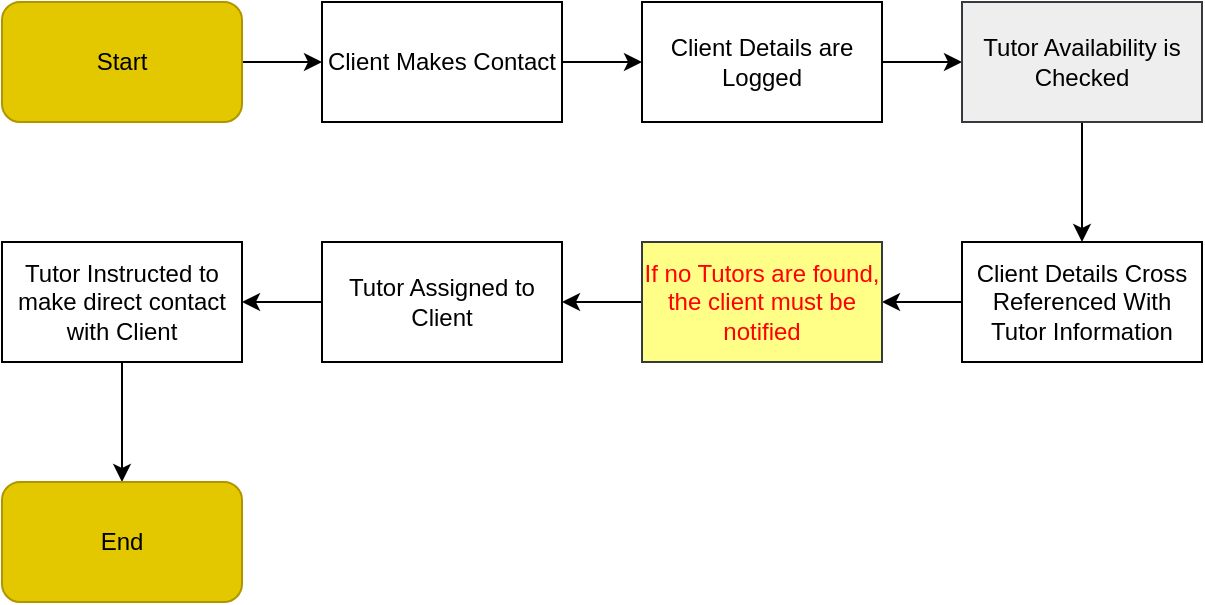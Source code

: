 <mxfile version="19.0.0" type="github">
  <diagram id="byE5E0A04Xue2wiaKyCQ" name="Page-1">
    <mxGraphModel dx="1038" dy="579" grid="1" gridSize="10" guides="1" tooltips="1" connect="1" arrows="1" fold="1" page="1" pageScale="1" pageWidth="850" pageHeight="1100" math="0" shadow="0">
      <root>
        <mxCell id="0" />
        <mxCell id="1" parent="0" />
        <mxCell id="J07iRta3Ubn2i2twDVl_-11" style="edgeStyle=orthogonalEdgeStyle;rounded=0;orthogonalLoop=1;jettySize=auto;html=1;exitX=1;exitY=0.5;exitDx=0;exitDy=0;entryX=0;entryY=0.5;entryDx=0;entryDy=0;fontColor=#000000;" edge="1" parent="1" source="J07iRta3Ubn2i2twDVl_-1" target="J07iRta3Ubn2i2twDVl_-2">
          <mxGeometry relative="1" as="geometry" />
        </mxCell>
        <mxCell id="J07iRta3Ubn2i2twDVl_-1" value="Start" style="rounded=1;whiteSpace=wrap;html=1;fillColor=#e3c800;fontColor=#000000;strokeColor=#B09500;" vertex="1" parent="1">
          <mxGeometry x="160" y="40" width="120" height="60" as="geometry" />
        </mxCell>
        <mxCell id="J07iRta3Ubn2i2twDVl_-12" style="edgeStyle=orthogonalEdgeStyle;rounded=0;orthogonalLoop=1;jettySize=auto;html=1;exitX=1;exitY=0.5;exitDx=0;exitDy=0;entryX=0;entryY=0.5;entryDx=0;entryDy=0;fontColor=#000000;" edge="1" parent="1" source="J07iRta3Ubn2i2twDVl_-2" target="J07iRta3Ubn2i2twDVl_-3">
          <mxGeometry relative="1" as="geometry" />
        </mxCell>
        <mxCell id="J07iRta3Ubn2i2twDVl_-2" value="Client Makes Contact" style="rounded=0;whiteSpace=wrap;html=1;" vertex="1" parent="1">
          <mxGeometry x="320" y="40" width="120" height="60" as="geometry" />
        </mxCell>
        <mxCell id="J07iRta3Ubn2i2twDVl_-13" style="edgeStyle=orthogonalEdgeStyle;rounded=0;orthogonalLoop=1;jettySize=auto;html=1;exitX=1;exitY=0.5;exitDx=0;exitDy=0;fontColor=#000000;" edge="1" parent="1" source="J07iRta3Ubn2i2twDVl_-3" target="J07iRta3Ubn2i2twDVl_-4">
          <mxGeometry relative="1" as="geometry" />
        </mxCell>
        <mxCell id="J07iRta3Ubn2i2twDVl_-3" value="Client Details are Logged" style="rounded=0;whiteSpace=wrap;html=1;" vertex="1" parent="1">
          <mxGeometry x="480" y="40" width="120" height="60" as="geometry" />
        </mxCell>
        <mxCell id="J07iRta3Ubn2i2twDVl_-14" style="edgeStyle=orthogonalEdgeStyle;rounded=0;orthogonalLoop=1;jettySize=auto;html=1;exitX=0.5;exitY=1;exitDx=0;exitDy=0;entryX=0.5;entryY=0;entryDx=0;entryDy=0;fontColor=#000000;" edge="1" parent="1" source="J07iRta3Ubn2i2twDVl_-4" target="J07iRta3Ubn2i2twDVl_-5">
          <mxGeometry relative="1" as="geometry" />
        </mxCell>
        <mxCell id="J07iRta3Ubn2i2twDVl_-4" value="Tutor Availability is Checked" style="rounded=0;whiteSpace=wrap;html=1;fillColor=#eeeeee;strokeColor=#36393d;" vertex="1" parent="1">
          <mxGeometry x="640" y="40" width="120" height="60" as="geometry" />
        </mxCell>
        <mxCell id="J07iRta3Ubn2i2twDVl_-15" style="edgeStyle=orthogonalEdgeStyle;rounded=0;orthogonalLoop=1;jettySize=auto;html=1;exitX=0;exitY=0.5;exitDx=0;exitDy=0;entryX=1;entryY=0.5;entryDx=0;entryDy=0;fontColor=#000000;" edge="1" parent="1" source="J07iRta3Ubn2i2twDVl_-5" target="J07iRta3Ubn2i2twDVl_-6">
          <mxGeometry relative="1" as="geometry" />
        </mxCell>
        <mxCell id="J07iRta3Ubn2i2twDVl_-5" value="Client Details Cross Referenced With Tutor Information" style="rounded=0;whiteSpace=wrap;html=1;" vertex="1" parent="1">
          <mxGeometry x="640" y="160" width="120" height="60" as="geometry" />
        </mxCell>
        <mxCell id="J07iRta3Ubn2i2twDVl_-16" style="edgeStyle=orthogonalEdgeStyle;rounded=0;orthogonalLoop=1;jettySize=auto;html=1;exitX=0;exitY=0.5;exitDx=0;exitDy=0;entryX=1;entryY=0.5;entryDx=0;entryDy=0;fontColor=#000000;" edge="1" parent="1" source="J07iRta3Ubn2i2twDVl_-6" target="J07iRta3Ubn2i2twDVl_-7">
          <mxGeometry relative="1" as="geometry" />
        </mxCell>
        <mxCell id="J07iRta3Ubn2i2twDVl_-6" value="&lt;font color=&quot;#ff0000&quot;&gt;If no Tutors are found, the client must be notified&lt;/font&gt;" style="rounded=0;whiteSpace=wrap;html=1;fillColor=#ffff88;strokeColor=#36393d;" vertex="1" parent="1">
          <mxGeometry x="480" y="160" width="120" height="60" as="geometry" />
        </mxCell>
        <mxCell id="J07iRta3Ubn2i2twDVl_-17" style="edgeStyle=orthogonalEdgeStyle;rounded=0;orthogonalLoop=1;jettySize=auto;html=1;exitX=0;exitY=0.5;exitDx=0;exitDy=0;entryX=1;entryY=0.5;entryDx=0;entryDy=0;fontColor=#000000;" edge="1" parent="1" source="J07iRta3Ubn2i2twDVl_-7" target="J07iRta3Ubn2i2twDVl_-8">
          <mxGeometry relative="1" as="geometry" />
        </mxCell>
        <mxCell id="J07iRta3Ubn2i2twDVl_-7" value="&lt;font color=&quot;#000000&quot;&gt;Tutor Assigned to Client&lt;/font&gt;" style="rounded=0;whiteSpace=wrap;html=1;fontColor=#FF0000;" vertex="1" parent="1">
          <mxGeometry x="320" y="160" width="120" height="60" as="geometry" />
        </mxCell>
        <mxCell id="J07iRta3Ubn2i2twDVl_-18" style="edgeStyle=orthogonalEdgeStyle;rounded=0;orthogonalLoop=1;jettySize=auto;html=1;exitX=0.5;exitY=1;exitDx=0;exitDy=0;entryX=0.5;entryY=0;entryDx=0;entryDy=0;fontColor=#000000;" edge="1" parent="1" source="J07iRta3Ubn2i2twDVl_-8" target="J07iRta3Ubn2i2twDVl_-9">
          <mxGeometry relative="1" as="geometry" />
        </mxCell>
        <mxCell id="J07iRta3Ubn2i2twDVl_-8" value="Tutor Instructed to make direct contact with Client" style="rounded=0;whiteSpace=wrap;html=1;fontColor=#000000;" vertex="1" parent="1">
          <mxGeometry x="160" y="160" width="120" height="60" as="geometry" />
        </mxCell>
        <mxCell id="J07iRta3Ubn2i2twDVl_-9" value="End" style="rounded=1;whiteSpace=wrap;html=1;fontColor=#000000;fillColor=#e3c800;strokeColor=#B09500;" vertex="1" parent="1">
          <mxGeometry x="160" y="280" width="120" height="60" as="geometry" />
        </mxCell>
      </root>
    </mxGraphModel>
  </diagram>
</mxfile>

